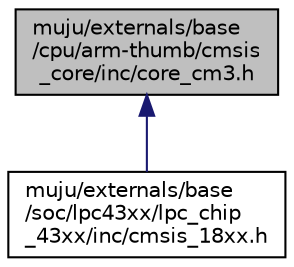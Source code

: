 digraph "muju/externals/base/cpu/arm-thumb/cmsis_core/inc/core_cm3.h"
{
  edge [fontname="Helvetica",fontsize="10",labelfontname="Helvetica",labelfontsize="10"];
  node [fontname="Helvetica",fontsize="10",shape=record];
  Node4 [label="muju/externals/base\l/cpu/arm-thumb/cmsis\l_core/inc/core_cm3.h",height=0.2,width=0.4,color="black", fillcolor="grey75", style="filled", fontcolor="black"];
  Node4 -> Node5 [dir="back",color="midnightblue",fontsize="10",style="solid",fontname="Helvetica"];
  Node5 [label="muju/externals/base\l/soc/lpc43xx/lpc_chip\l_43xx/inc/cmsis_18xx.h",height=0.2,width=0.4,color="black", fillcolor="white", style="filled",URL="$cmsis__18xx_8h.html"];
}
